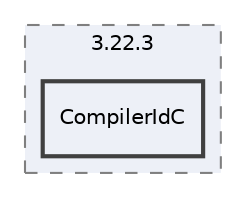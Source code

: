 digraph "cmake-build-debug/CMakeFiles/3.22.3/CompilerIdC"
{
 // LATEX_PDF_SIZE
  edge [fontname="Helvetica",fontsize="10",labelfontname="Helvetica",labelfontsize="10"];
  node [fontname="Helvetica",fontsize="10",shape=record];
  compound=true
  subgraph clusterdir_b68767efdd3d99ccfb48f00f85c5f695 {
    graph [ bgcolor="#edf0f7", pencolor="grey50", style="filled,dashed,", label="3.22.3", fontname="Helvetica", fontsize="10", URL="dir_b68767efdd3d99ccfb48f00f85c5f695.html"]
  dir_9756b2e6bf3957c50dc5a46b179969f2 [shape=box, label="CompilerIdC", style="filled,bold,", fillcolor="#edf0f7", color="grey25", URL="dir_9756b2e6bf3957c50dc5a46b179969f2.html"];
  }
}
